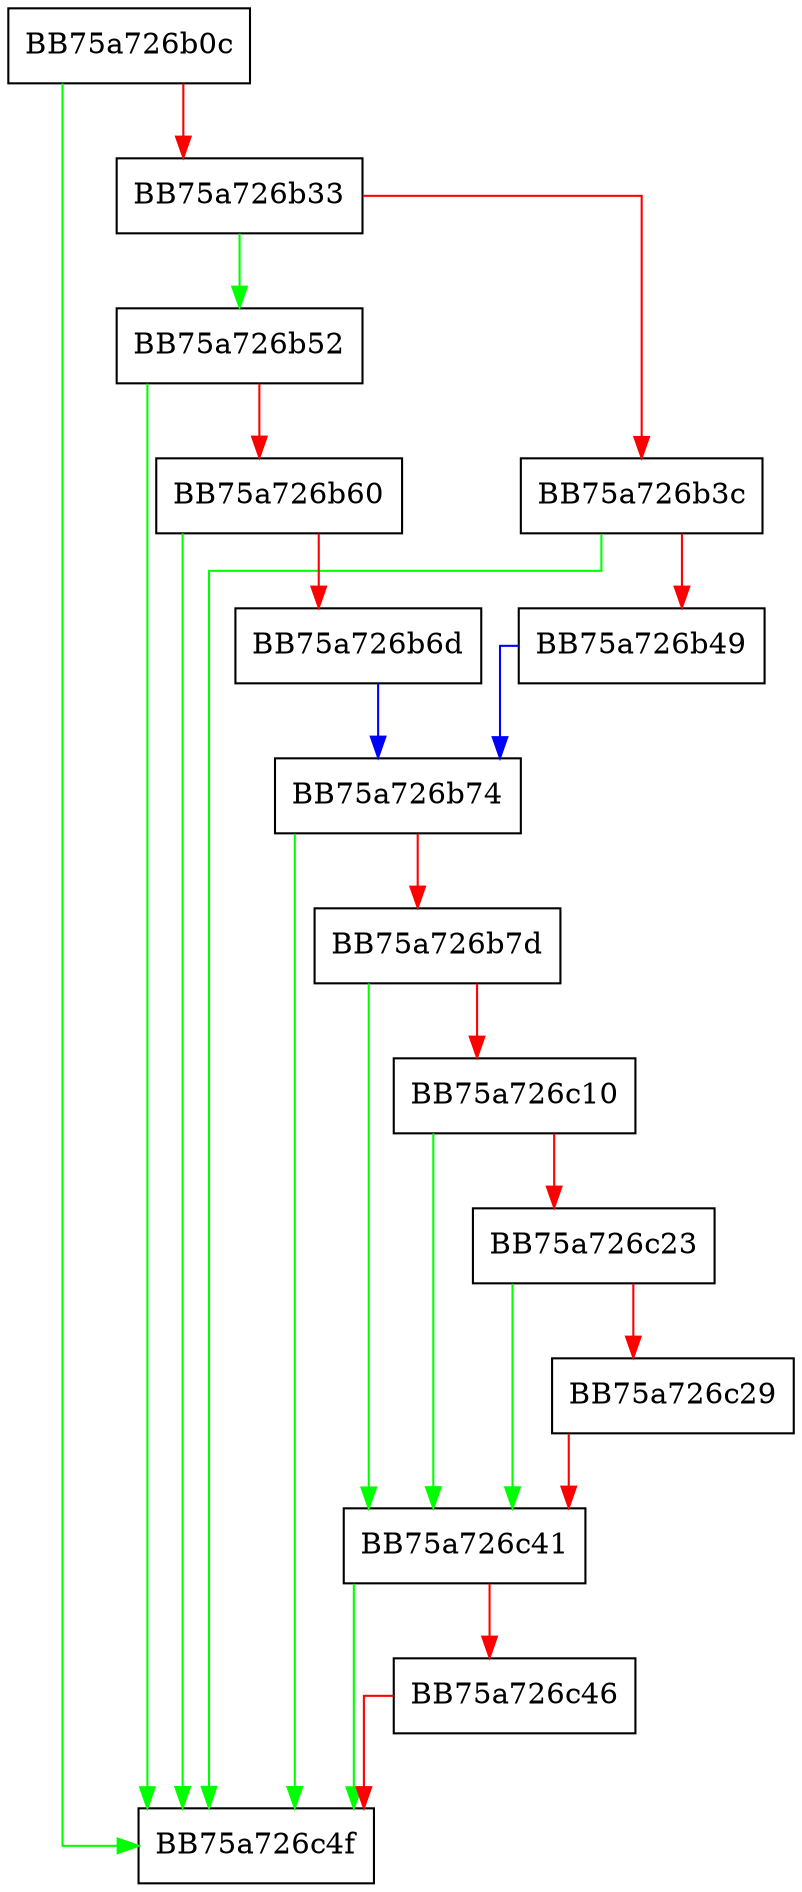 digraph SendEngineHealthData {
  node [shape="box"];
  graph [splines=ortho];
  BB75a726b0c -> BB75a726c4f [color="green"];
  BB75a726b0c -> BB75a726b33 [color="red"];
  BB75a726b33 -> BB75a726b52 [color="green"];
  BB75a726b33 -> BB75a726b3c [color="red"];
  BB75a726b3c -> BB75a726c4f [color="green"];
  BB75a726b3c -> BB75a726b49 [color="red"];
  BB75a726b49 -> BB75a726b74 [color="blue"];
  BB75a726b52 -> BB75a726c4f [color="green"];
  BB75a726b52 -> BB75a726b60 [color="red"];
  BB75a726b60 -> BB75a726c4f [color="green"];
  BB75a726b60 -> BB75a726b6d [color="red"];
  BB75a726b6d -> BB75a726b74 [color="blue"];
  BB75a726b74 -> BB75a726c4f [color="green"];
  BB75a726b74 -> BB75a726b7d [color="red"];
  BB75a726b7d -> BB75a726c41 [color="green"];
  BB75a726b7d -> BB75a726c10 [color="red"];
  BB75a726c10 -> BB75a726c41 [color="green"];
  BB75a726c10 -> BB75a726c23 [color="red"];
  BB75a726c23 -> BB75a726c41 [color="green"];
  BB75a726c23 -> BB75a726c29 [color="red"];
  BB75a726c29 -> BB75a726c41 [color="red"];
  BB75a726c41 -> BB75a726c4f [color="green"];
  BB75a726c41 -> BB75a726c46 [color="red"];
  BB75a726c46 -> BB75a726c4f [color="red"];
}